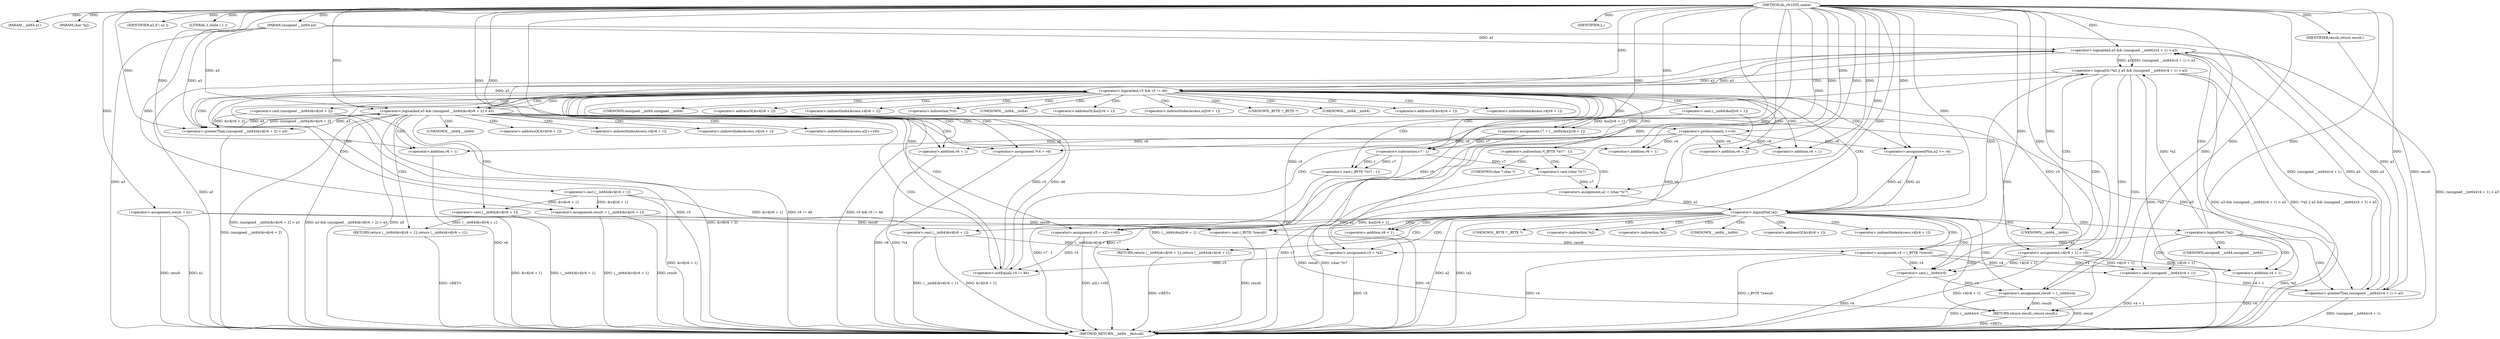 digraph do_rfc1035_name {  
"1000106" [label = "(METHOD,do_rfc1035_name)" ]
"1000250" [label = "(METHOD_RETURN,__int64 __fastcall)" ]
"1000107" [label = "(PARAM,__int64 a1)" ]
"1000108" [label = "(PARAM,char *a2)" ]
"1000109" [label = "(PARAM,unsigned __int64 a3)" ]
"1000116" [label = "(<operator>.assignment,result = a1)" ]
"1000120" [label = "(IDENTIFIER,a2,if ( a2 ))" ]
"1000123" [label = "(LITERAL,1,while ( 1 ))" ]
"1000125" [label = "(<operator>.assignment,v4 = (_BYTE *)result)" ]
"1000127" [label = "(<operator>.cast,(_BYTE *)result)" ]
"1000130" [label = "(<operator>.assignment,v5 = *a2)" ]
"1000135" [label = "(<operator>.logicalOr,!*a2 || a3 && (unsigned __int64)(v4 + 1) > a3)" ]
"1000136" [label = "(<operator>.logicalNot,!*a2)" ]
"1000139" [label = "(<operator>.logicalAnd,a3 && (unsigned __int64)(v4 + 1) > a3)" ]
"1000141" [label = "(<operator>.greaterThan,(unsigned __int64)(v4 + 1) > a3)" ]
"1000142" [label = "(<operator>.cast,(unsigned __int64)(v4 + 1))" ]
"1000144" [label = "(<operator>.addition,v4 + 1)" ]
"1000149" [label = "(IDENTIFIER,L,)" ]
"1000151" [label = "(<operator>.logicalAnd,v5 && v5 != 46)" ]
"1000153" [label = "(<operator>.notEquals,v5 != 46)" ]
"1000158" [label = "(<operator>.logicalAnd,a3 && (unsigned __int64)&v4[v6 + 2] > a3)" ]
"1000160" [label = "(<operator>.greaterThan,(unsigned __int64)&v4[v6 + 2] > a3)" ]
"1000161" [label = "(<operator>.cast,(unsigned __int64)&v4[v6 + 2])" ]
"1000166" [label = "(<operator>.addition,v6 + 2)" ]
"1000170" [label = "(RETURN,return (__int64)&v4[v6 + 1];,return (__int64)&v4[v6 + 1];)" ]
"1000171" [label = "(<operator>.cast,(__int64)&v4[v6 + 1])" ]
"1000176" [label = "(<operator>.addition,v6 + 1)" ]
"1000179" [label = "(<operator>.assignment,v4[v6 + 1] = v5)" ]
"1000182" [label = "(<operator>.addition,v6 + 1)" ]
"1000186" [label = "(<operator>.assignment,v5 = a2[++v6])" ]
"1000190" [label = "(<operator>.preIncrement,++v6)" ]
"1000192" [label = "(<operator>.assignment,*v4 = v6)" ]
"1000196" [label = "(<operator>.assignment,v7 = (__int64)&a2[v6 + 1])" ]
"1000198" [label = "(<operator>.cast,(__int64)&a2[v6 + 1])" ]
"1000203" [label = "(<operator>.addition,v6 + 1)" ]
"1000206" [label = "(<operator>.assignmentPlus,a2 += v6)" ]
"1000211" [label = "(<operator>.cast,(_BYTE *)(v7 - 1))" ]
"1000213" [label = "(<operator>.subtraction,v7 - 1)" ]
"1000216" [label = "(<operator>.assignment,a2 = (char *)v7)" ]
"1000218" [label = "(<operator>.cast,(char *)v7)" ]
"1000221" [label = "(<operator>.assignment,result = (__int64)&v4[v6 + 1])" ]
"1000223" [label = "(<operator>.cast,(__int64)&v4[v6 + 1])" ]
"1000228" [label = "(<operator>.addition,v6 + 1)" ]
"1000232" [label = "(<operator>.logicalNot,!a2)" ]
"1000234" [label = "(RETURN,return (__int64)&v4[v6 + 1];,return (__int64)&v4[v6 + 1];)" ]
"1000235" [label = "(<operator>.cast,(__int64)&v4[v6 + 1])" ]
"1000240" [label = "(<operator>.addition,v6 + 1)" ]
"1000243" [label = "(<operator>.assignment,result = (__int64)v4)" ]
"1000245" [label = "(<operator>.cast,(__int64)v4)" ]
"1000248" [label = "(RETURN,return result;,return result;)" ]
"1000249" [label = "(IDENTIFIER,result,return result;)" ]
"1000128" [label = "(UNKNOWN,_BYTE *,_BYTE *)" ]
"1000132" [label = "(<operator>.indirection,*a2)" ]
"1000137" [label = "(<operator>.indirection,*a2)" ]
"1000143" [label = "(UNKNOWN,unsigned __int64,unsigned __int64)" ]
"1000162" [label = "(UNKNOWN,unsigned __int64,unsigned __int64)" ]
"1000163" [label = "(<operator>.addressOf,&v4[v6 + 2])" ]
"1000164" [label = "(<operator>.indirectIndexAccess,v4[v6 + 2])" ]
"1000172" [label = "(UNKNOWN,__int64,__int64)" ]
"1000173" [label = "(<operator>.addressOf,&v4[v6 + 1])" ]
"1000174" [label = "(<operator>.indirectIndexAccess,v4[v6 + 1])" ]
"1000180" [label = "(<operator>.indirectIndexAccess,v4[v6 + 1])" ]
"1000188" [label = "(<operator>.indirectIndexAccess,a2[++v6])" ]
"1000193" [label = "(<operator>.indirection,*v4)" ]
"1000199" [label = "(UNKNOWN,__int64,__int64)" ]
"1000200" [label = "(<operator>.addressOf,&a2[v6 + 1])" ]
"1000201" [label = "(<operator>.indirectIndexAccess,a2[v6 + 1])" ]
"1000210" [label = "(<operator>.indirection,*(_BYTE *)(v7 - 1))" ]
"1000212" [label = "(UNKNOWN,_BYTE *,_BYTE *)" ]
"1000219" [label = "(UNKNOWN,char *,char *)" ]
"1000224" [label = "(UNKNOWN,__int64,__int64)" ]
"1000225" [label = "(<operator>.addressOf,&v4[v6 + 1])" ]
"1000226" [label = "(<operator>.indirectIndexAccess,v4[v6 + 1])" ]
"1000236" [label = "(UNKNOWN,__int64,__int64)" ]
"1000237" [label = "(<operator>.addressOf,&v4[v6 + 1])" ]
"1000238" [label = "(<operator>.indirectIndexAccess,v4[v6 + 1])" ]
"1000246" [label = "(UNKNOWN,__int64,__int64)" ]
  "1000234" -> "1000250"  [ label = "DDG: <RET>"] 
  "1000170" -> "1000250"  [ label = "DDG: <RET>"] 
  "1000248" -> "1000250"  [ label = "DDG: <RET>"] 
  "1000198" -> "1000250"  [ label = "DDG: &a2[v6 + 1]"] 
  "1000232" -> "1000250"  [ label = "DDG: a2"] 
  "1000213" -> "1000250"  [ label = "DDG: v7"] 
  "1000179" -> "1000250"  [ label = "DDG: v4[v6 + 1]"] 
  "1000223" -> "1000250"  [ label = "DDG: &v4[v6 + 1]"] 
  "1000196" -> "1000250"  [ label = "DDG: (__int64)&a2[v6 + 1]"] 
  "1000158" -> "1000250"  [ label = "DDG: (unsigned __int64)&v4[v6 + 2] > a3"] 
  "1000142" -> "1000250"  [ label = "DDG: v4 + 1"] 
  "1000135" -> "1000250"  [ label = "DDG: !*a2"] 
  "1000160" -> "1000250"  [ label = "DDG: (unsigned __int64)&v4[v6 + 2]"] 
  "1000216" -> "1000250"  [ label = "DDG: (char *)v7"] 
  "1000116" -> "1000250"  [ label = "DDG: result"] 
  "1000135" -> "1000250"  [ label = "DDG: a3 && (unsigned __int64)(v4 + 1) > a3"] 
  "1000125" -> "1000250"  [ label = "DDG: (_BYTE *)result"] 
  "1000161" -> "1000250"  [ label = "DDG: &v4[v6 + 2]"] 
  "1000109" -> "1000250"  [ label = "DDG: a3"] 
  "1000221" -> "1000250"  [ label = "DDG: (__int64)&v4[v6 + 1]"] 
  "1000243" -> "1000250"  [ label = "DDG: result"] 
  "1000116" -> "1000250"  [ label = "DDG: a1"] 
  "1000141" -> "1000250"  [ label = "DDG: (unsigned __int64)(v4 + 1)"] 
  "1000211" -> "1000250"  [ label = "DDG: v7 - 1"] 
  "1000228" -> "1000250"  [ label = "DDG: v6"] 
  "1000151" -> "1000250"  [ label = "DDG: v5"] 
  "1000136" -> "1000250"  [ label = "DDG: *a2"] 
  "1000218" -> "1000250"  [ label = "DDG: v7"] 
  "1000151" -> "1000250"  [ label = "DDG: v5 != 46"] 
  "1000240" -> "1000250"  [ label = "DDG: v6"] 
  "1000158" -> "1000250"  [ label = "DDG: a3 && (unsigned __int64)&v4[v6 + 2] > a3"] 
  "1000245" -> "1000250"  [ label = "DDG: v4"] 
  "1000235" -> "1000250"  [ label = "DDG: &v4[v6 + 1]"] 
  "1000158" -> "1000250"  [ label = "DDG: a3"] 
  "1000232" -> "1000250"  [ label = "DDG: !a2"] 
  "1000221" -> "1000250"  [ label = "DDG: result"] 
  "1000192" -> "1000250"  [ label = "DDG: *v4"] 
  "1000130" -> "1000250"  [ label = "DDG: v5"] 
  "1000171" -> "1000250"  [ label = "DDG: (__int64)&v4[v6 + 1]"] 
  "1000186" -> "1000250"  [ label = "DDG: a2[++v6]"] 
  "1000135" -> "1000250"  [ label = "DDG: !*a2 || a3 && (unsigned __int64)(v4 + 1) > a3"] 
  "1000139" -> "1000250"  [ label = "DDG: (unsigned __int64)(v4 + 1) > a3"] 
  "1000125" -> "1000250"  [ label = "DDG: v4"] 
  "1000176" -> "1000250"  [ label = "DDG: v6"] 
  "1000139" -> "1000250"  [ label = "DDG: a3"] 
  "1000144" -> "1000250"  [ label = "DDG: v4"] 
  "1000171" -> "1000250"  [ label = "DDG: &v4[v6 + 1]"] 
  "1000127" -> "1000250"  [ label = "DDG: result"] 
  "1000243" -> "1000250"  [ label = "DDG: (__int64)v4"] 
  "1000235" -> "1000250"  [ label = "DDG: (__int64)&v4[v6 + 1]"] 
  "1000151" -> "1000250"  [ label = "DDG: v5 && v5 != 46"] 
  "1000106" -> "1000107"  [ label = "DDG: "] 
  "1000106" -> "1000108"  [ label = "DDG: "] 
  "1000106" -> "1000109"  [ label = "DDG: "] 
  "1000106" -> "1000116"  [ label = "DDG: "] 
  "1000106" -> "1000120"  [ label = "DDG: "] 
  "1000106" -> "1000123"  [ label = "DDG: "] 
  "1000127" -> "1000125"  [ label = "DDG: result"] 
  "1000106" -> "1000125"  [ label = "DDG: "] 
  "1000116" -> "1000127"  [ label = "DDG: result"] 
  "1000221" -> "1000127"  [ label = "DDG: result"] 
  "1000106" -> "1000127"  [ label = "DDG: "] 
  "1000136" -> "1000130"  [ label = "DDG: *a2"] 
  "1000106" -> "1000130"  [ label = "DDG: "] 
  "1000136" -> "1000135"  [ label = "DDG: *a2"] 
  "1000139" -> "1000135"  [ label = "DDG: a3"] 
  "1000139" -> "1000135"  [ label = "DDG: (unsigned __int64)(v4 + 1) > a3"] 
  "1000141" -> "1000139"  [ label = "DDG: a3"] 
  "1000158" -> "1000139"  [ label = "DDG: a3"] 
  "1000109" -> "1000139"  [ label = "DDG: a3"] 
  "1000106" -> "1000139"  [ label = "DDG: "] 
  "1000141" -> "1000139"  [ label = "DDG: (unsigned __int64)(v4 + 1)"] 
  "1000142" -> "1000141"  [ label = "DDG: v4 + 1"] 
  "1000179" -> "1000142"  [ label = "DDG: v4[v6 + 1]"] 
  "1000125" -> "1000142"  [ label = "DDG: v4"] 
  "1000106" -> "1000142"  [ label = "DDG: "] 
  "1000179" -> "1000144"  [ label = "DDG: v4[v6 + 1]"] 
  "1000125" -> "1000144"  [ label = "DDG: v4"] 
  "1000106" -> "1000144"  [ label = "DDG: "] 
  "1000158" -> "1000141"  [ label = "DDG: a3"] 
  "1000139" -> "1000141"  [ label = "DDG: a3"] 
  "1000109" -> "1000141"  [ label = "DDG: a3"] 
  "1000106" -> "1000141"  [ label = "DDG: "] 
  "1000106" -> "1000149"  [ label = "DDG: "] 
  "1000130" -> "1000151"  [ label = "DDG: v5"] 
  "1000186" -> "1000151"  [ label = "DDG: v5"] 
  "1000153" -> "1000151"  [ label = "DDG: v5"] 
  "1000106" -> "1000151"  [ label = "DDG: "] 
  "1000153" -> "1000151"  [ label = "DDG: 46"] 
  "1000130" -> "1000153"  [ label = "DDG: v5"] 
  "1000186" -> "1000153"  [ label = "DDG: v5"] 
  "1000106" -> "1000153"  [ label = "DDG: "] 
  "1000160" -> "1000158"  [ label = "DDG: a3"] 
  "1000139" -> "1000158"  [ label = "DDG: a3"] 
  "1000109" -> "1000158"  [ label = "DDG: a3"] 
  "1000106" -> "1000158"  [ label = "DDG: "] 
  "1000160" -> "1000158"  [ label = "DDG: (unsigned __int64)&v4[v6 + 2]"] 
  "1000161" -> "1000160"  [ label = "DDG: &v4[v6 + 2]"] 
  "1000190" -> "1000166"  [ label = "DDG: v6"] 
  "1000106" -> "1000166"  [ label = "DDG: "] 
  "1000158" -> "1000160"  [ label = "DDG: a3"] 
  "1000139" -> "1000160"  [ label = "DDG: a3"] 
  "1000109" -> "1000160"  [ label = "DDG: a3"] 
  "1000106" -> "1000160"  [ label = "DDG: "] 
  "1000171" -> "1000170"  [ label = "DDG: (__int64)&v4[v6 + 1]"] 
  "1000223" -> "1000171"  [ label = "DDG: &v4[v6 + 1]"] 
  "1000190" -> "1000176"  [ label = "DDG: v6"] 
  "1000106" -> "1000176"  [ label = "DDG: "] 
  "1000151" -> "1000179"  [ label = "DDG: v5"] 
  "1000106" -> "1000179"  [ label = "DDG: "] 
  "1000190" -> "1000182"  [ label = "DDG: v6"] 
  "1000106" -> "1000182"  [ label = "DDG: "] 
  "1000232" -> "1000186"  [ label = "DDG: a2"] 
  "1000106" -> "1000186"  [ label = "DDG: "] 
  "1000106" -> "1000190"  [ label = "DDG: "] 
  "1000190" -> "1000192"  [ label = "DDG: v6"] 
  "1000106" -> "1000192"  [ label = "DDG: "] 
  "1000198" -> "1000196"  [ label = "DDG: &a2[v6 + 1]"] 
  "1000106" -> "1000196"  [ label = "DDG: "] 
  "1000106" -> "1000203"  [ label = "DDG: "] 
  "1000190" -> "1000203"  [ label = "DDG: v6"] 
  "1000106" -> "1000206"  [ label = "DDG: "] 
  "1000190" -> "1000206"  [ label = "DDG: v6"] 
  "1000232" -> "1000206"  [ label = "DDG: a2"] 
  "1000213" -> "1000211"  [ label = "DDG: v7"] 
  "1000213" -> "1000211"  [ label = "DDG: 1"] 
  "1000196" -> "1000213"  [ label = "DDG: v7"] 
  "1000106" -> "1000213"  [ label = "DDG: "] 
  "1000218" -> "1000216"  [ label = "DDG: v7"] 
  "1000106" -> "1000216"  [ label = "DDG: "] 
  "1000213" -> "1000218"  [ label = "DDG: v7"] 
  "1000106" -> "1000218"  [ label = "DDG: "] 
  "1000223" -> "1000221"  [ label = "DDG: &v4[v6 + 1]"] 
  "1000106" -> "1000221"  [ label = "DDG: "] 
  "1000106" -> "1000228"  [ label = "DDG: "] 
  "1000190" -> "1000228"  [ label = "DDG: v6"] 
  "1000216" -> "1000232"  [ label = "DDG: a2"] 
  "1000206" -> "1000232"  [ label = "DDG: a2"] 
  "1000106" -> "1000232"  [ label = "DDG: "] 
  "1000235" -> "1000234"  [ label = "DDG: (__int64)&v4[v6 + 1]"] 
  "1000223" -> "1000235"  [ label = "DDG: &v4[v6 + 1]"] 
  "1000106" -> "1000240"  [ label = "DDG: "] 
  "1000190" -> "1000240"  [ label = "DDG: v6"] 
  "1000245" -> "1000243"  [ label = "DDG: v4"] 
  "1000106" -> "1000243"  [ label = "DDG: "] 
  "1000179" -> "1000245"  [ label = "DDG: v4[v6 + 1]"] 
  "1000125" -> "1000245"  [ label = "DDG: v4"] 
  "1000106" -> "1000245"  [ label = "DDG: "] 
  "1000249" -> "1000248"  [ label = "DDG: result"] 
  "1000116" -> "1000248"  [ label = "DDG: result"] 
  "1000243" -> "1000248"  [ label = "DDG: result"] 
  "1000106" -> "1000249"  [ label = "DDG: "] 
  "1000135" -> "1000248"  [ label = "CDG: "] 
  "1000135" -> "1000246"  [ label = "CDG: "] 
  "1000135" -> "1000245"  [ label = "CDG: "] 
  "1000135" -> "1000243"  [ label = "CDG: "] 
  "1000135" -> "1000151"  [ label = "CDG: "] 
  "1000135" -> "1000153"  [ label = "CDG: "] 
  "1000136" -> "1000139"  [ label = "CDG: "] 
  "1000136" -> "1000144"  [ label = "CDG: "] 
  "1000136" -> "1000143"  [ label = "CDG: "] 
  "1000136" -> "1000142"  [ label = "CDG: "] 
  "1000136" -> "1000141"  [ label = "CDG: "] 
  "1000151" -> "1000192"  [ label = "CDG: "] 
  "1000151" -> "1000206"  [ label = "CDG: "] 
  "1000151" -> "1000203"  [ label = "CDG: "] 
  "1000151" -> "1000201"  [ label = "CDG: "] 
  "1000151" -> "1000200"  [ label = "CDG: "] 
  "1000151" -> "1000199"  [ label = "CDG: "] 
  "1000151" -> "1000198"  [ label = "CDG: "] 
  "1000151" -> "1000196"  [ label = "CDG: "] 
  "1000151" -> "1000193"  [ label = "CDG: "] 
  "1000151" -> "1000224"  [ label = "CDG: "] 
  "1000151" -> "1000223"  [ label = "CDG: "] 
  "1000151" -> "1000221"  [ label = "CDG: "] 
  "1000151" -> "1000213"  [ label = "CDG: "] 
  "1000151" -> "1000212"  [ label = "CDG: "] 
  "1000151" -> "1000211"  [ label = "CDG: "] 
  "1000151" -> "1000210"  [ label = "CDG: "] 
  "1000151" -> "1000232"  [ label = "CDG: "] 
  "1000151" -> "1000228"  [ label = "CDG: "] 
  "1000151" -> "1000226"  [ label = "CDG: "] 
  "1000151" -> "1000225"  [ label = "CDG: "] 
  "1000151" -> "1000158"  [ label = "CDG: "] 
  "1000151" -> "1000166"  [ label = "CDG: "] 
  "1000151" -> "1000164"  [ label = "CDG: "] 
  "1000151" -> "1000163"  [ label = "CDG: "] 
  "1000151" -> "1000162"  [ label = "CDG: "] 
  "1000151" -> "1000161"  [ label = "CDG: "] 
  "1000151" -> "1000160"  [ label = "CDG: "] 
  "1000158" -> "1000176"  [ label = "CDG: "] 
  "1000158" -> "1000174"  [ label = "CDG: "] 
  "1000158" -> "1000173"  [ label = "CDG: "] 
  "1000158" -> "1000172"  [ label = "CDG: "] 
  "1000158" -> "1000171"  [ label = "CDG: "] 
  "1000158" -> "1000170"  [ label = "CDG: "] 
  "1000158" -> "1000190"  [ label = "CDG: "] 
  "1000158" -> "1000188"  [ label = "CDG: "] 
  "1000158" -> "1000186"  [ label = "CDG: "] 
  "1000158" -> "1000182"  [ label = "CDG: "] 
  "1000158" -> "1000180"  [ label = "CDG: "] 
  "1000158" -> "1000179"  [ label = "CDG: "] 
  "1000158" -> "1000151"  [ label = "CDG: "] 
  "1000158" -> "1000153"  [ label = "CDG: "] 
  "1000210" -> "1000219"  [ label = "CDG: "] 
  "1000210" -> "1000218"  [ label = "CDG: "] 
  "1000210" -> "1000216"  [ label = "CDG: "] 
  "1000232" -> "1000240"  [ label = "CDG: "] 
  "1000232" -> "1000238"  [ label = "CDG: "] 
  "1000232" -> "1000237"  [ label = "CDG: "] 
  "1000232" -> "1000236"  [ label = "CDG: "] 
  "1000232" -> "1000235"  [ label = "CDG: "] 
  "1000232" -> "1000234"  [ label = "CDG: "] 
  "1000232" -> "1000248"  [ label = "CDG: "] 
  "1000232" -> "1000246"  [ label = "CDG: "] 
  "1000232" -> "1000245"  [ label = "CDG: "] 
  "1000232" -> "1000243"  [ label = "CDG: "] 
  "1000232" -> "1000128"  [ label = "CDG: "] 
  "1000232" -> "1000127"  [ label = "CDG: "] 
  "1000232" -> "1000125"  [ label = "CDG: "] 
  "1000232" -> "1000137"  [ label = "CDG: "] 
  "1000232" -> "1000136"  [ label = "CDG: "] 
  "1000232" -> "1000135"  [ label = "CDG: "] 
  "1000232" -> "1000132"  [ label = "CDG: "] 
  "1000232" -> "1000130"  [ label = "CDG: "] 
}
